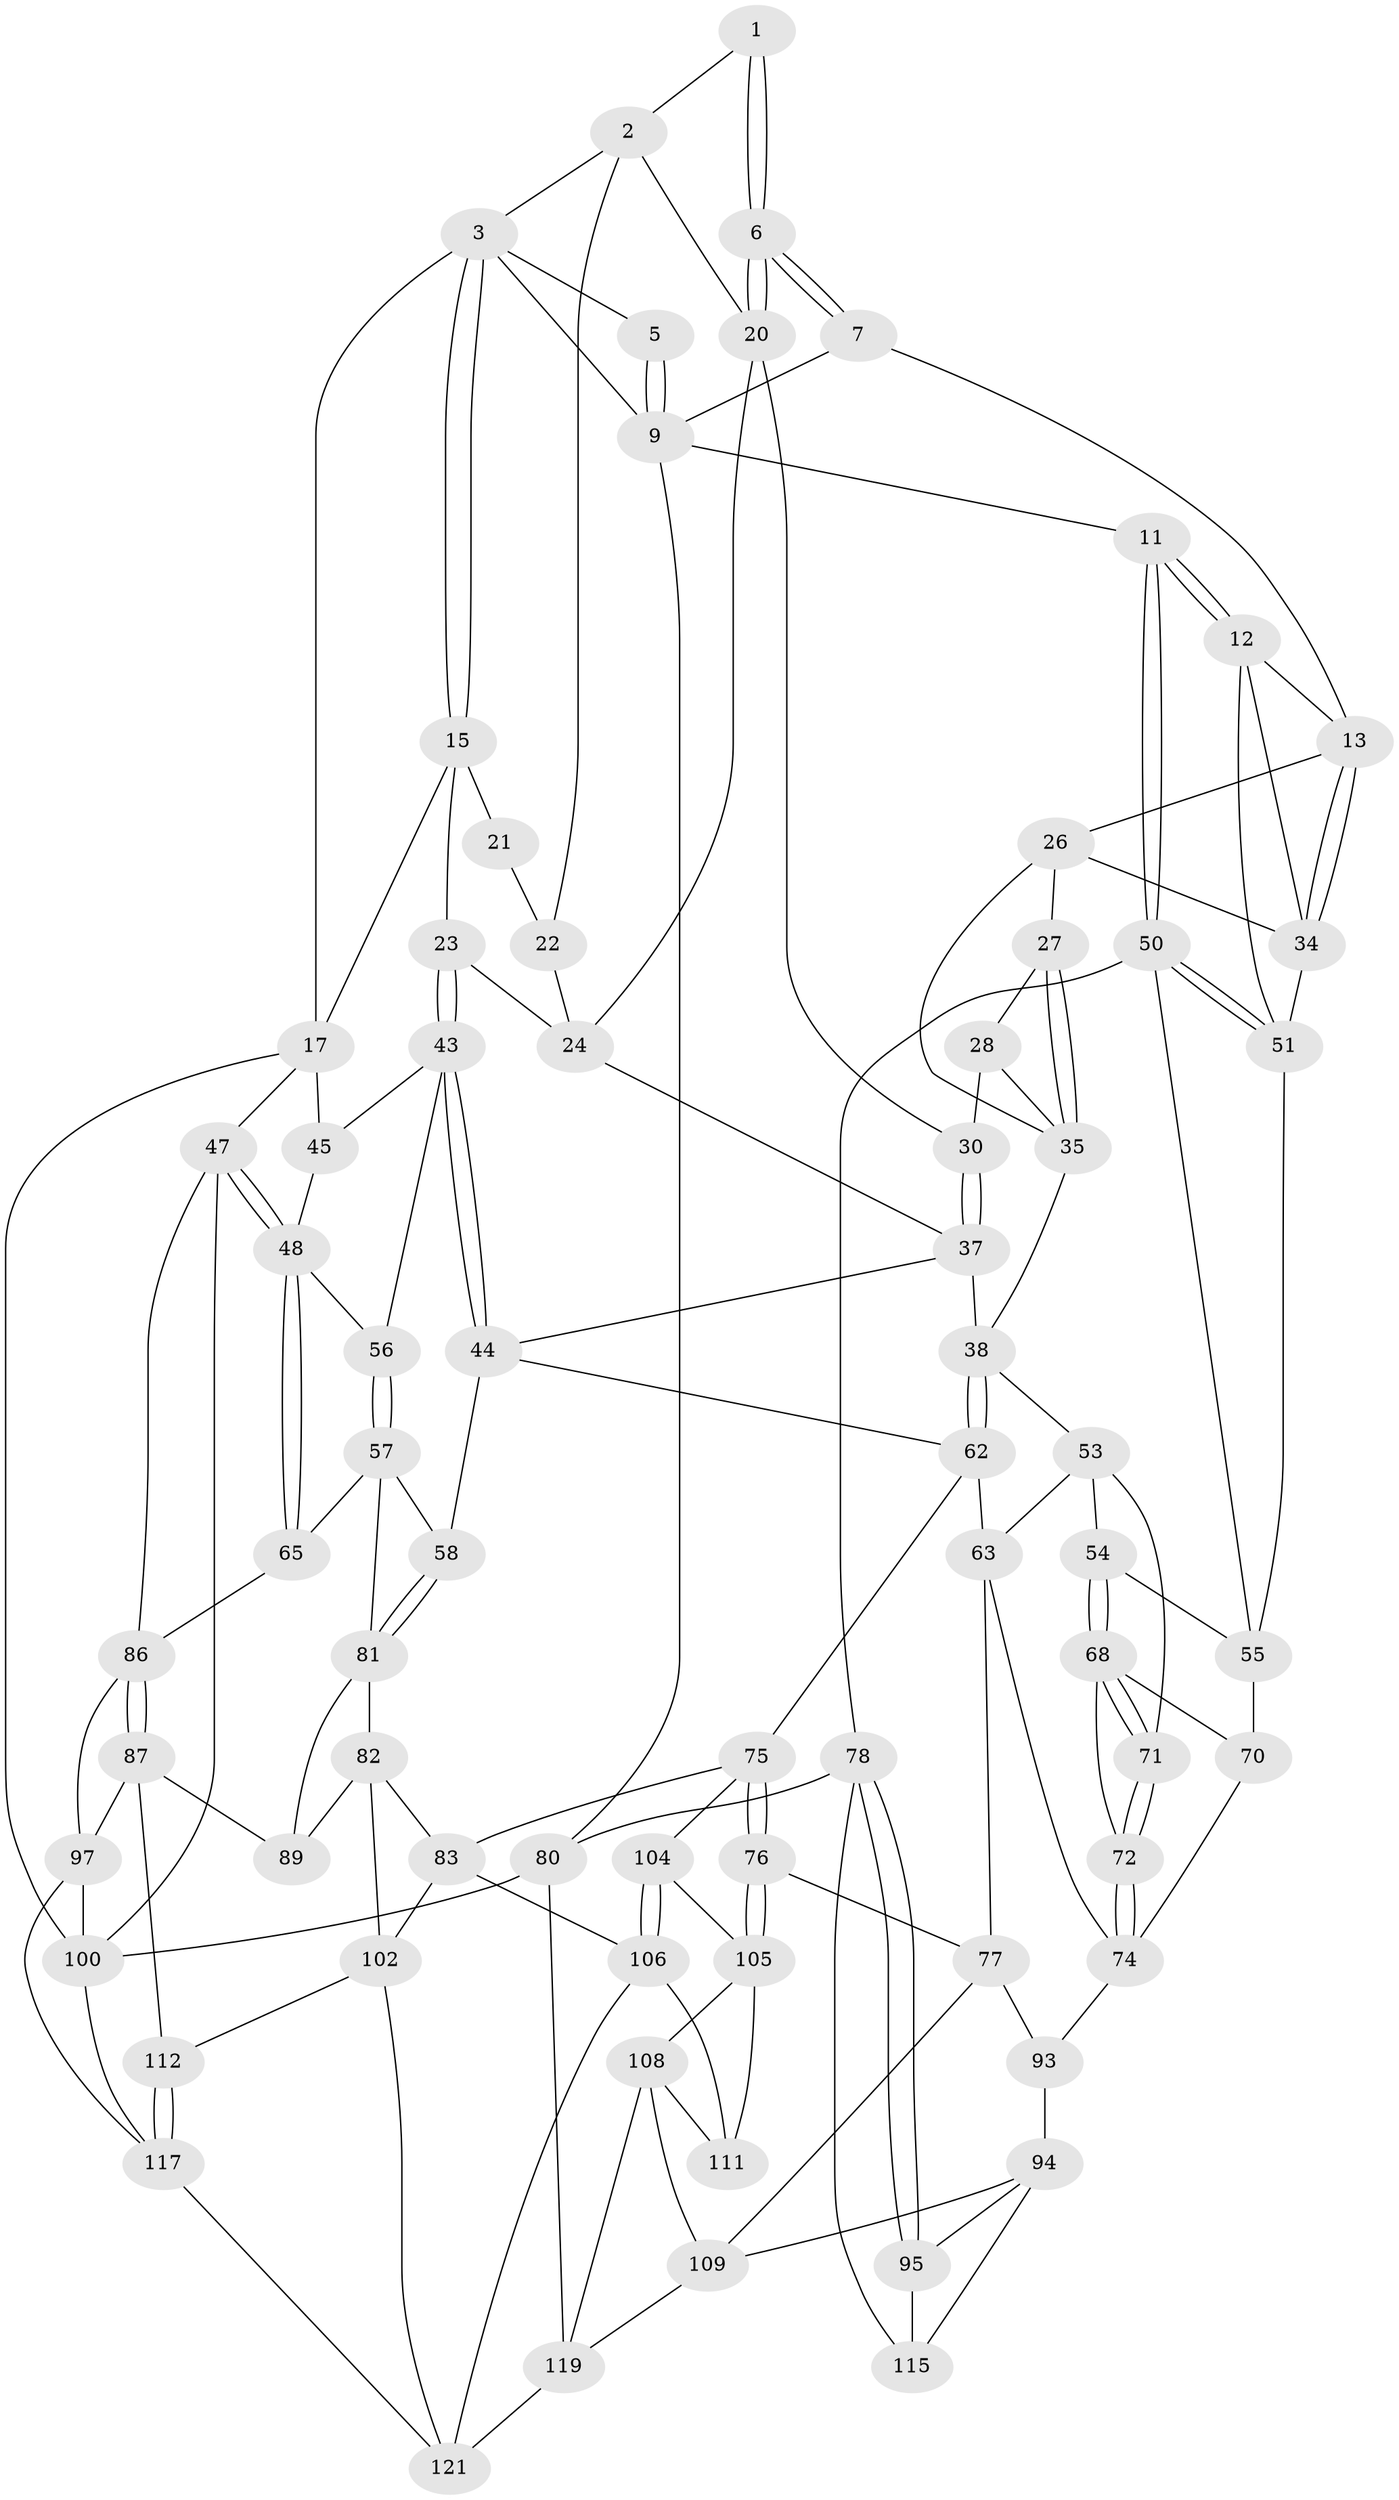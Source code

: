 // original degree distribution, {3: 0.024390243902439025, 4: 0.2682926829268293, 6: 0.2601626016260163, 5: 0.44715447154471544}
// Generated by graph-tools (version 1.1) at 2025/11/02/27/25 16:11:54]
// undirected, 74 vertices, 163 edges
graph export_dot {
graph [start="1"]
  node [color=gray90,style=filled];
  1 [pos="+0.5406895340376479+0.005482435945704989"];
  2 [pos="+0.6413404599785721+0.07854987141000924",super="+19"];
  3 [pos="+0.7640724383459222+0",super="+4"];
  5 [pos="+0.47184320167819677+0"];
  6 [pos="+0.528532194847585+0.11711145527025528"];
  7 [pos="+0.49550878086360234+0.11258114286796429",super="+8"];
  9 [pos="+0.39186036083508663+0",super="+10"];
  11 [pos="+0+0"];
  12 [pos="+0.11479154731227989+0.13249896830250488",super="+42"];
  13 [pos="+0.19964080855150726+0.1520098192743444",super="+14"];
  15 [pos="+0.8335966015469111+0.0509577038446296",super="+16"];
  17 [pos="+1+0.18296687426722186",super="+18"];
  20 [pos="+0.5949538998457109+0.15432695914383054",super="+29"];
  21 [pos="+0.7813797865275354+0.11710269737340065"];
  22 [pos="+0.672555663384527+0.13495237265569165",super="+25"];
  23 [pos="+0.7732687355701067+0.24239087186902458"];
  24 [pos="+0.7677528635425699+0.23721092708792157",super="+32"];
  26 [pos="+0.3518511620004582+0.14930086503071496",super="+33"];
  27 [pos="+0.3861830869735657+0.16691286969206748"];
  28 [pos="+0.48450047347103886+0.1189790892927892",super="+31"];
  30 [pos="+0.49742698879521563+0.22909916428813004"];
  34 [pos="+0.2643284510809112+0.33995812928799063",super="+41"];
  35 [pos="+0.4168268619786317+0.22715086113736377",super="+36"];
  37 [pos="+0.5464600958445588+0.44021415675921693",super="+40"];
  38 [pos="+0.49567948108623183+0.4423143995691224",super="+39"];
  43 [pos="+0.7990632444904119+0.3582881735847733",super="+46"];
  44 [pos="+0.6071860462512316+0.45723975873519446",super="+59"];
  45 [pos="+0.8935232878679539+0.3126969168874176"];
  47 [pos="+1+0.5322912540326374",super="+92"];
  48 [pos="+1+0.5328241809045974",super="+49"];
  50 [pos="+0+0.5002874729504031",super="+61"];
  51 [pos="+0.06945606020386565+0.38074813085131143",super="+52"];
  53 [pos="+0.31231871841946995+0.5217743473974019",super="+64"];
  54 [pos="+0.20319798595396021+0.5316437086625853"];
  55 [pos="+0.1952518661794383+0.5275603572756429",super="+60"];
  56 [pos="+0.8838930413498598+0.45566081798095814"];
  57 [pos="+0.7600348789232718+0.6138849598318429",super="+66"];
  58 [pos="+0.7210162154803856+0.6093774544669188"];
  62 [pos="+0.4222588482934715+0.6462659663924857",super="+67"];
  63 [pos="+0.3894783281588733+0.6505678736963798",super="+73"];
  65 [pos="+0.8564769459759856+0.6560092359777853"];
  68 [pos="+0.20520580340229852+0.5427468672440388",super="+69"];
  70 [pos="+0.12599721880027254+0.6944984702599247"];
  71 [pos="+0.27034385420558693+0.6703202344626095"];
  72 [pos="+0.25048682322134963+0.7061095166620613"];
  74 [pos="+0.24567987850981143+0.7207590662176416",super="+90"];
  75 [pos="+0.4999140489419414+0.7193243478429829",super="+84"];
  76 [pos="+0.42912480988779844+0.7917516361795164"];
  77 [pos="+0.37533019855250505+0.7584479502830266",super="+96"];
  78 [pos="+0+0.7286954446950554",super="+79"];
  80 [pos="+0+1"];
  81 [pos="+0.6844227994146613+0.6933885831736729",super="+85"];
  82 [pos="+0.6467666129806019+0.7375385561910646",super="+99"];
  83 [pos="+0.5934237696209653+0.760334093968293",super="+103"];
  86 [pos="+0.866284799663921+0.6869766320786369",super="+91"];
  87 [pos="+0.8354901680329311+0.8534684566574321",super="+88"];
  89 [pos="+0.7821234723907151+0.8363214566191316"];
  93 [pos="+0.2072871257487869+0.802962957403336"];
  94 [pos="+0.1308243570214252+0.8396449569893291",super="+114"];
  95 [pos="+0.04642429568979212+0.8410107051611173"];
  97 [pos="+0.9048207791129003+0.8731726790555661",super="+98"];
  100 [pos="+1+1",super="+101"];
  102 [pos="+0.662730019102303+0.9050646645154289",super="+113"];
  104 [pos="+0.5563780791810171+0.8212137033980182"];
  105 [pos="+0.4275252985035319+0.8193918169265038",super="+107"];
  106 [pos="+0.539910125332689+0.9523774219204996",super="+110"];
  108 [pos="+0.3070822652996294+0.8739853480968724",super="+118"];
  109 [pos="+0.24736236866343683+0.8510526351587007",super="+116"];
  111 [pos="+0.45870148591160975+0.9195235556610155"];
  112 [pos="+0.7444851978056028+0.9330674317085256"];
  115 [pos="+0.040758615816527906+0.9438301103956707"];
  117 [pos="+0.8598852722074496+1",super="+123"];
  119 [pos="+0.2761185760984407+1",super="+120"];
  121 [pos="+0.8256556576301258+1",super="+122"];
  1 -- 2;
  1 -- 6;
  1 -- 6;
  2 -- 3;
  2 -- 20;
  2 -- 22;
  3 -- 15;
  3 -- 15;
  3 -- 9;
  3 -- 5;
  3 -- 17;
  5 -- 9;
  5 -- 9;
  6 -- 7;
  6 -- 7;
  6 -- 20;
  6 -- 20;
  7 -- 9;
  7 -- 13;
  9 -- 80;
  9 -- 11;
  11 -- 12;
  11 -- 12;
  11 -- 50;
  11 -- 50;
  12 -- 13;
  12 -- 34;
  12 -- 51;
  13 -- 34;
  13 -- 34;
  13 -- 26;
  15 -- 21;
  15 -- 17;
  15 -- 23;
  17 -- 45;
  17 -- 100;
  17 -- 47;
  20 -- 30;
  20 -- 24;
  21 -- 22 [weight=2];
  22 -- 24;
  23 -- 24;
  23 -- 43;
  23 -- 43;
  24 -- 37;
  26 -- 27;
  26 -- 35;
  26 -- 34;
  27 -- 28;
  27 -- 35;
  27 -- 35;
  28 -- 35;
  28 -- 30;
  30 -- 37;
  30 -- 37;
  34 -- 51;
  35 -- 38;
  37 -- 38;
  37 -- 44;
  38 -- 62;
  38 -- 62;
  38 -- 53;
  43 -- 44;
  43 -- 44;
  43 -- 56;
  43 -- 45;
  44 -- 58;
  44 -- 62;
  45 -- 48;
  47 -- 48;
  47 -- 48;
  47 -- 86;
  47 -- 100;
  48 -- 65;
  48 -- 65;
  48 -- 56;
  50 -- 51;
  50 -- 51;
  50 -- 78;
  50 -- 55;
  51 -- 55;
  53 -- 54;
  53 -- 71;
  53 -- 63;
  54 -- 55;
  54 -- 68;
  54 -- 68;
  55 -- 70;
  56 -- 57;
  56 -- 57;
  57 -- 58;
  57 -- 65;
  57 -- 81;
  58 -- 81;
  58 -- 81;
  62 -- 63;
  62 -- 75;
  63 -- 74;
  63 -- 77;
  65 -- 86;
  68 -- 71;
  68 -- 71;
  68 -- 72;
  68 -- 70;
  70 -- 74;
  71 -- 72;
  71 -- 72;
  72 -- 74;
  72 -- 74;
  74 -- 93;
  75 -- 76;
  75 -- 76;
  75 -- 104;
  75 -- 83;
  76 -- 77;
  76 -- 105;
  76 -- 105;
  77 -- 109;
  77 -- 93;
  78 -- 95;
  78 -- 95;
  78 -- 80;
  78 -- 115;
  80 -- 100;
  80 -- 119;
  81 -- 82;
  81 -- 89;
  82 -- 83;
  82 -- 89;
  82 -- 102;
  83 -- 106;
  83 -- 102;
  86 -- 87;
  86 -- 87;
  86 -- 97;
  87 -- 112;
  87 -- 89;
  87 -- 97;
  93 -- 94;
  94 -- 95;
  94 -- 115;
  94 -- 109;
  95 -- 115;
  97 -- 117;
  97 -- 100;
  100 -- 117;
  102 -- 112;
  102 -- 121;
  104 -- 105;
  104 -- 106;
  104 -- 106;
  105 -- 108;
  105 -- 111;
  106 -- 111;
  106 -- 121;
  108 -- 109;
  108 -- 119;
  108 -- 111;
  109 -- 119;
  112 -- 117;
  112 -- 117;
  117 -- 121;
  119 -- 121;
}
